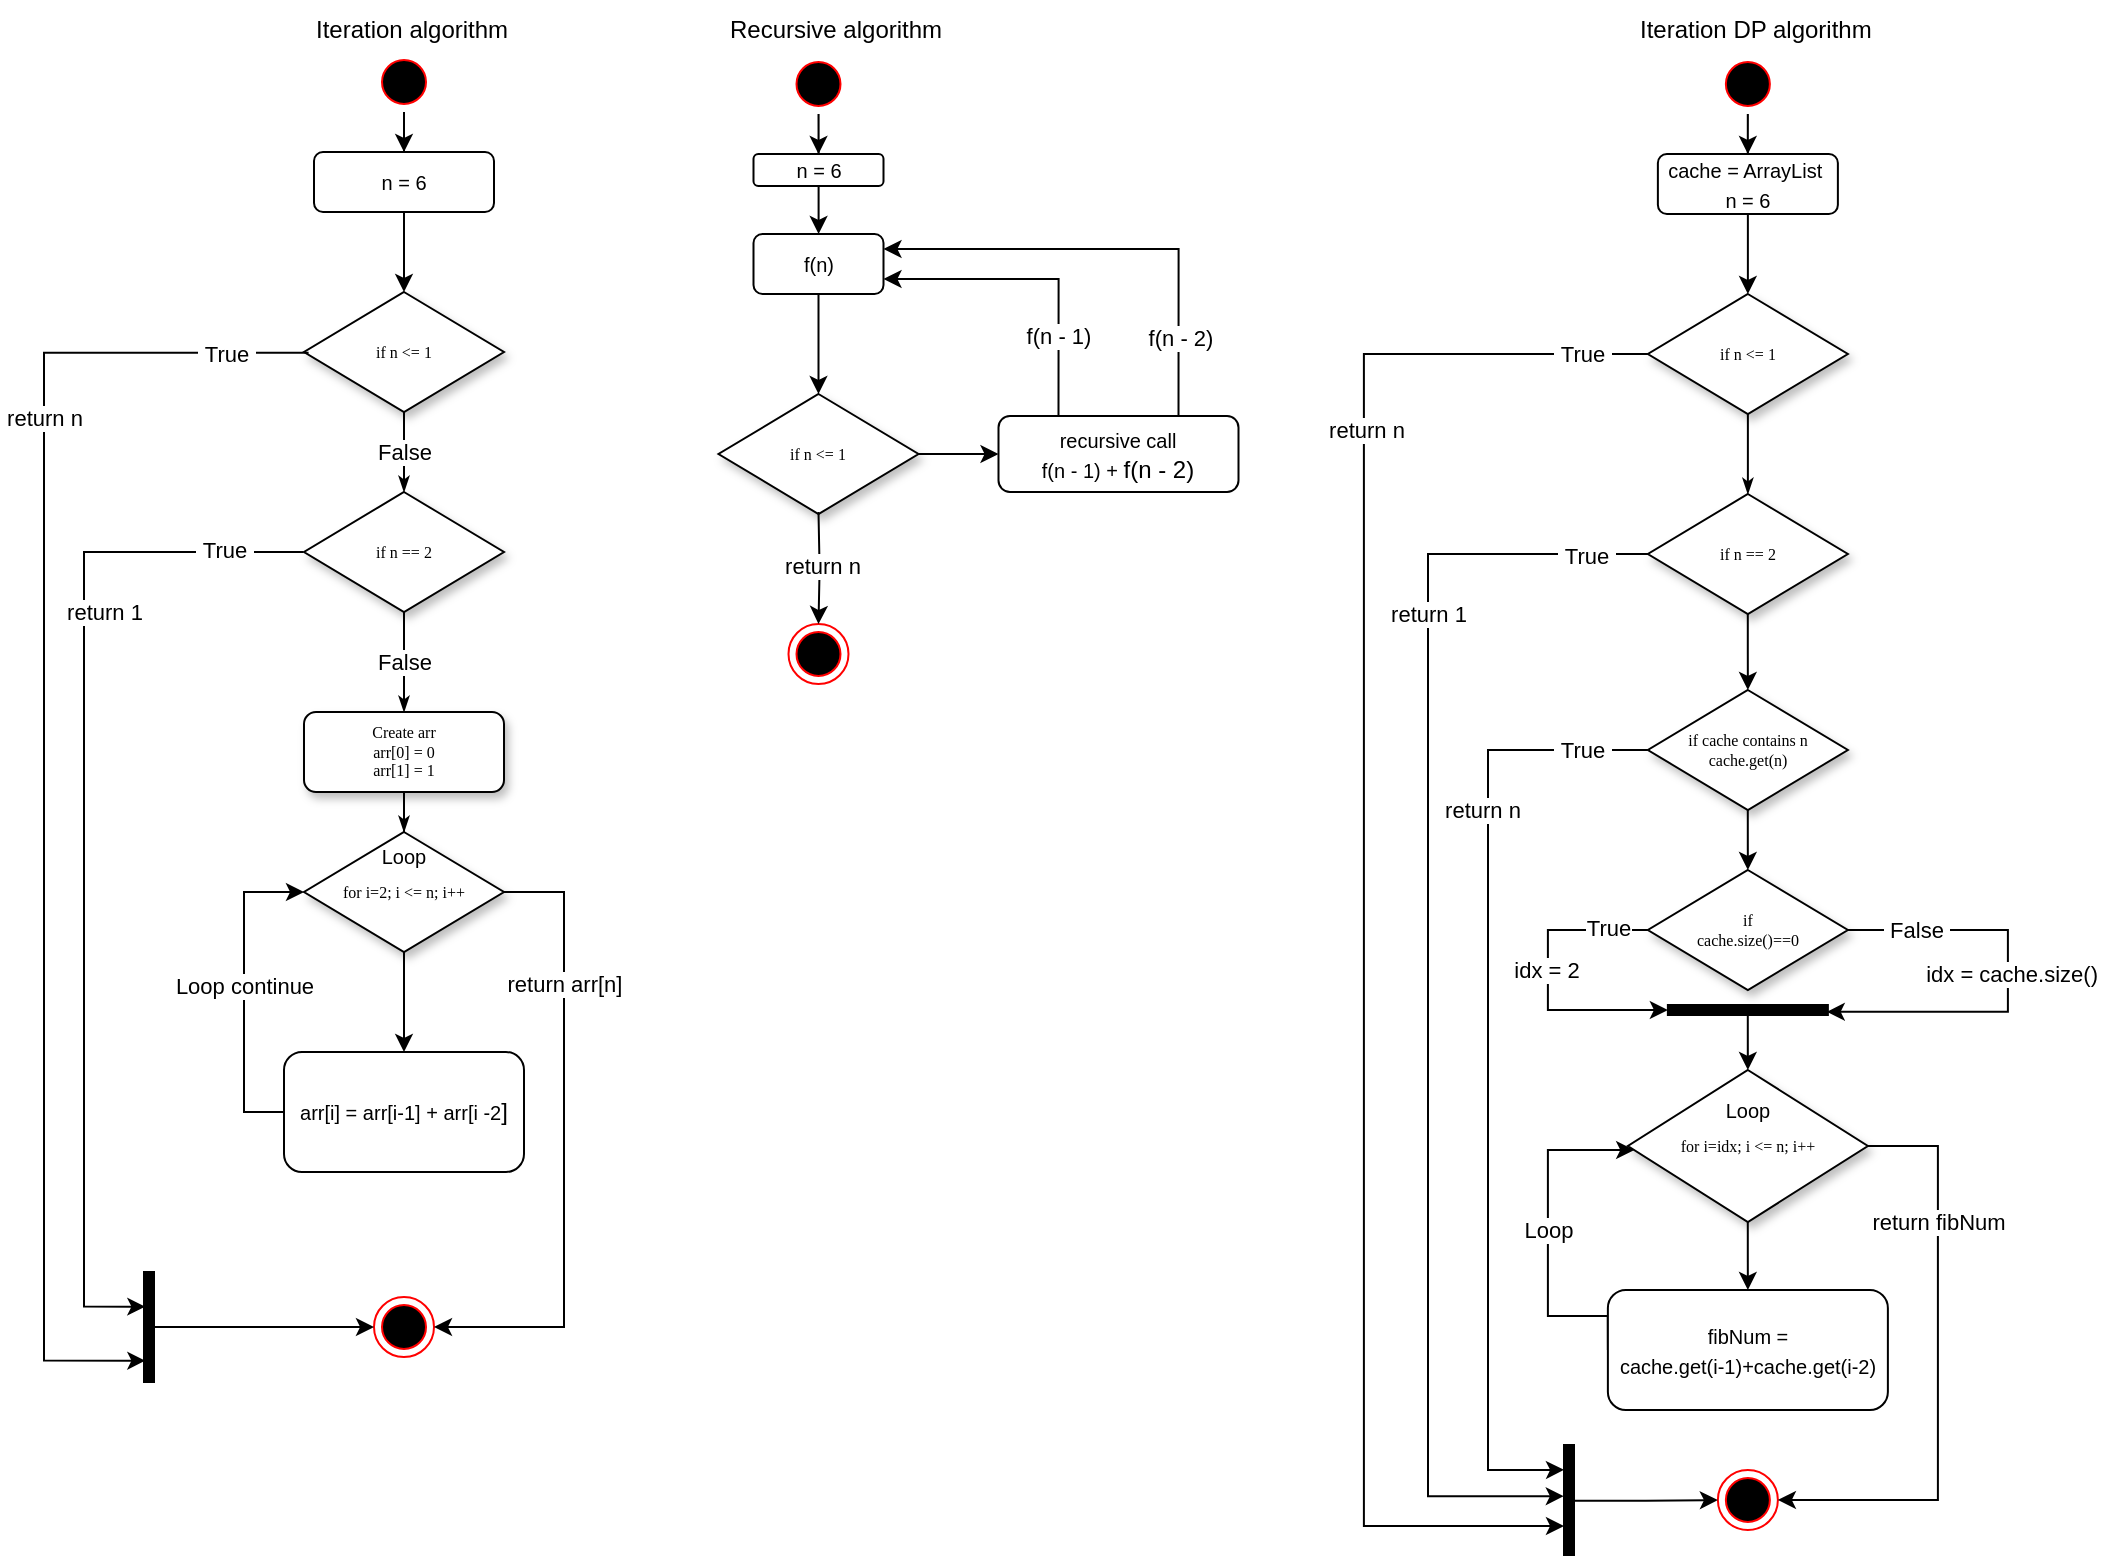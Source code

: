 <mxfile version="23.0.2" type="device">
  <diagram name="Page-1" id="edf60f1a-56cd-e834-aa8a-f176f3a09ee4">
    <mxGraphModel dx="1638" dy="878" grid="1" gridSize="10" guides="1" tooltips="1" connect="1" arrows="1" fold="1" page="1" pageScale="1" pageWidth="1100" pageHeight="850" background="none" math="0" shadow="0">
      <root>
        <mxCell id="0" />
        <mxCell id="1" parent="0" />
        <mxCell id="kHhAgr1HZG3S3bv46wJ8-169" value="" style="group" vertex="1" connectable="0" parent="1">
          <mxGeometry x="60" y="10" width="260" height="691" as="geometry" />
        </mxCell>
        <mxCell id="kHhAgr1HZG3S3bv46wJ8-13" value="Iteration algorithm" style="text;strokeColor=none;fillColor=none;align=left;verticalAlign=middle;spacingLeft=4;spacingRight=4;overflow=hidden;points=[[0,0.5],[1,0.5]];portConstraint=eastwest;rotatable=1;whiteSpace=wrap;html=1;movable=1;resizable=1;deletable=1;editable=1;locked=0;connectable=1;" vertex="1" parent="kHhAgr1HZG3S3bv46wJ8-169">
          <mxGeometry x="130" width="110" height="30" as="geometry" />
        </mxCell>
        <mxCell id="60e70716793133e9-5" value="if n &amp;lt;= 1" style="rhombus;whiteSpace=wrap;html=1;rounded=0;shadow=1;labelBackgroundColor=none;strokeWidth=1;fontFamily=Verdana;fontSize=8;align=center;movable=1;resizable=1;rotatable=1;deletable=1;editable=1;locked=0;connectable=1;" parent="kHhAgr1HZG3S3bv46wJ8-169" vertex="1">
          <mxGeometry x="130" y="146" width="100" height="60" as="geometry" />
        </mxCell>
        <mxCell id="60e70716793133e9-7" value="for i=2; i &amp;lt;= n; i++" style="rhombus;whiteSpace=wrap;html=1;rounded=0;shadow=1;labelBackgroundColor=none;strokeWidth=1;fontFamily=Verdana;fontSize=8;align=center;movable=1;resizable=1;rotatable=1;deletable=1;editable=1;locked=0;connectable=1;" parent="kHhAgr1HZG3S3bv46wJ8-169" vertex="1">
          <mxGeometry x="130" y="416" width="100" height="60" as="geometry" />
        </mxCell>
        <mxCell id="kHhAgr1HZG3S3bv46wJ8-6" value="" style="ellipse;html=1;shape=startState;fillColor=#000000;strokeColor=#ff0000;movable=1;resizable=1;rotatable=1;deletable=1;editable=1;locked=0;connectable=1;" vertex="1" parent="kHhAgr1HZG3S3bv46wJ8-169">
          <mxGeometry x="165" y="26" width="30" height="30" as="geometry" />
        </mxCell>
        <mxCell id="kHhAgr1HZG3S3bv46wJ8-9" value="" style="ellipse;html=1;shape=endState;fillColor=#000000;strokeColor=#ff0000;movable=1;resizable=1;rotatable=1;deletable=1;editable=1;locked=0;connectable=1;" vertex="1" parent="kHhAgr1HZG3S3bv46wJ8-169">
          <mxGeometry x="165" y="648.5" width="30" height="30" as="geometry" />
        </mxCell>
        <mxCell id="kHhAgr1HZG3S3bv46wJ8-51" style="edgeStyle=orthogonalEdgeStyle;rounded=0;orthogonalLoop=1;jettySize=auto;html=1;entryX=1;entryY=0.5;entryDx=0;entryDy=0;movable=1;resizable=1;rotatable=1;deletable=1;editable=1;locked=0;connectable=1;" edge="1" parent="kHhAgr1HZG3S3bv46wJ8-169" source="60e70716793133e9-7" target="kHhAgr1HZG3S3bv46wJ8-9">
          <mxGeometry relative="1" as="geometry">
            <Array as="points">
              <mxPoint x="260" y="446" />
              <mxPoint x="260" y="664" />
            </Array>
          </mxGeometry>
        </mxCell>
        <mxCell id="kHhAgr1HZG3S3bv46wJ8-52" value="return arr[n]" style="edgeLabel;html=1;align=center;verticalAlign=middle;resizable=1;points=[];movable=1;rotatable=1;deletable=1;editable=1;locked=0;connectable=1;" vertex="1" connectable="0" parent="kHhAgr1HZG3S3bv46wJ8-51">
          <mxGeometry x="-0.513" relative="1" as="geometry">
            <mxPoint as="offset" />
          </mxGeometry>
        </mxCell>
        <mxCell id="kHhAgr1HZG3S3bv46wJ8-15" style="edgeStyle=orthogonalEdgeStyle;rounded=0;orthogonalLoop=1;jettySize=auto;html=1;entryX=0.5;entryY=0;entryDx=0;entryDy=0;movable=1;resizable=1;rotatable=1;deletable=1;editable=1;locked=0;connectable=1;" edge="1" parent="kHhAgr1HZG3S3bv46wJ8-169" source="kHhAgr1HZG3S3bv46wJ8-14" target="60e70716793133e9-5">
          <mxGeometry relative="1" as="geometry" />
        </mxCell>
        <mxCell id="kHhAgr1HZG3S3bv46wJ8-14" value="&lt;font style=&quot;font-size: 10px;&quot;&gt;n = 6&lt;/font&gt;" style="rounded=1;whiteSpace=wrap;html=1;movable=1;resizable=1;rotatable=1;deletable=1;editable=1;locked=0;connectable=1;" vertex="1" parent="kHhAgr1HZG3S3bv46wJ8-169">
          <mxGeometry x="135" y="76" width="90" height="30" as="geometry" />
        </mxCell>
        <mxCell id="kHhAgr1HZG3S3bv46wJ8-8" style="edgeStyle=orthogonalEdgeStyle;rounded=0;orthogonalLoop=1;jettySize=auto;html=1;entryX=0.5;entryY=0;entryDx=0;entryDy=0;movable=1;resizable=1;rotatable=1;deletable=1;editable=1;locked=0;connectable=1;" edge="1" parent="kHhAgr1HZG3S3bv46wJ8-169" source="kHhAgr1HZG3S3bv46wJ8-6" target="kHhAgr1HZG3S3bv46wJ8-14">
          <mxGeometry relative="1" as="geometry">
            <mxPoint x="240" y="56" as="targetPoint" />
          </mxGeometry>
        </mxCell>
        <mxCell id="kHhAgr1HZG3S3bv46wJ8-20" value="" style="edgeStyle=orthogonalEdgeStyle;rounded=0;html=1;labelBackgroundColor=none;startSize=5;endArrow=classicThin;endFill=1;endSize=5;jettySize=auto;orthogonalLoop=1;strokeWidth=1;fontFamily=Verdana;fontSize=8;movable=1;resizable=1;rotatable=1;deletable=1;editable=1;locked=0;connectable=1;" edge="1" parent="kHhAgr1HZG3S3bv46wJ8-169" source="60e70716793133e9-5" target="kHhAgr1HZG3S3bv46wJ8-19">
          <mxGeometry x="-0.778" y="10" relative="1" as="geometry">
            <mxPoint as="offset" />
            <mxPoint x="180" y="206" as="sourcePoint" />
            <mxPoint x="180" y="341" as="targetPoint" />
          </mxGeometry>
        </mxCell>
        <mxCell id="kHhAgr1HZG3S3bv46wJ8-31" value="False" style="edgeLabel;html=1;align=center;verticalAlign=middle;resizable=1;points=[];movable=1;rotatable=1;deletable=1;editable=1;locked=0;connectable=1;" vertex="1" connectable="0" parent="kHhAgr1HZG3S3bv46wJ8-20">
          <mxGeometry x="0.279" relative="1" as="geometry">
            <mxPoint y="-6" as="offset" />
          </mxGeometry>
        </mxCell>
        <mxCell id="kHhAgr1HZG3S3bv46wJ8-19" value="if n == 2" style="rhombus;whiteSpace=wrap;html=1;rounded=0;shadow=1;labelBackgroundColor=none;strokeWidth=1;fontFamily=Verdana;fontSize=8;align=center;movable=1;resizable=1;rotatable=1;deletable=1;editable=1;locked=0;connectable=1;" vertex="1" parent="kHhAgr1HZG3S3bv46wJ8-169">
          <mxGeometry x="130" y="246" width="100" height="60" as="geometry" />
        </mxCell>
        <mxCell id="kHhAgr1HZG3S3bv46wJ8-22" value="" style="html=1;points=[];perimeter=orthogonalPerimeter;fillColor=strokeColor;movable=1;resizable=1;rotatable=1;deletable=1;editable=1;locked=0;connectable=1;" vertex="1" parent="kHhAgr1HZG3S3bv46wJ8-169">
          <mxGeometry x="50" y="636" width="5" height="55" as="geometry" />
        </mxCell>
        <mxCell id="kHhAgr1HZG3S3bv46wJ8-17" style="edgeStyle=orthogonalEdgeStyle;rounded=0;orthogonalLoop=1;jettySize=auto;html=1;entryX=0.133;entryY=0.806;entryDx=0;entryDy=0;entryPerimeter=0;exitX=0.023;exitY=0.506;exitDx=0;exitDy=0;exitPerimeter=0;movable=1;resizable=1;rotatable=1;deletable=1;editable=1;locked=0;connectable=1;" edge="1" parent="kHhAgr1HZG3S3bv46wJ8-169" source="60e70716793133e9-5" target="kHhAgr1HZG3S3bv46wJ8-22">
          <mxGeometry relative="1" as="geometry">
            <mxPoint x="106.97" y="449.98" as="targetPoint" />
            <mxPoint x="98.97" y="176" as="sourcePoint" />
            <Array as="points">
              <mxPoint y="176" />
              <mxPoint y="680" />
            </Array>
          </mxGeometry>
        </mxCell>
        <mxCell id="kHhAgr1HZG3S3bv46wJ8-23" value="&lt;br&gt;" style="edgeLabel;html=1;align=center;verticalAlign=middle;resizable=1;points=[];movable=1;rotatable=1;deletable=1;editable=1;locked=0;connectable=1;" vertex="1" connectable="0" parent="kHhAgr1HZG3S3bv46wJ8-17">
          <mxGeometry x="1" y="4" relative="1" as="geometry">
            <mxPoint x="2" y="-3" as="offset" />
          </mxGeometry>
        </mxCell>
        <mxCell id="kHhAgr1HZG3S3bv46wJ8-28" value="&amp;nbsp;return n&amp;nbsp;" style="edgeLabel;html=1;align=center;verticalAlign=middle;resizable=1;points=[];movable=1;rotatable=1;deletable=1;editable=1;locked=0;connectable=1;" vertex="1" connectable="0" parent="kHhAgr1HZG3S3bv46wJ8-17">
          <mxGeometry x="-0.897" y="1" relative="1" as="geometry">
            <mxPoint x="-97" y="31" as="offset" />
          </mxGeometry>
        </mxCell>
        <mxCell id="kHhAgr1HZG3S3bv46wJ8-167" value="&amp;nbsp;True&amp;nbsp;" style="edgeLabel;html=1;align=center;verticalAlign=middle;resizable=0;points=[];" vertex="1" connectable="0" parent="kHhAgr1HZG3S3bv46wJ8-17">
          <mxGeometry x="-0.762" relative="1" as="geometry">
            <mxPoint x="40" as="offset" />
          </mxGeometry>
        </mxCell>
        <mxCell id="kHhAgr1HZG3S3bv46wJ8-27" style="edgeStyle=orthogonalEdgeStyle;rounded=0;orthogonalLoop=1;jettySize=auto;html=1;entryX=0;entryY=0.5;entryDx=0;entryDy=0;movable=1;resizable=1;rotatable=1;deletable=1;editable=1;locked=0;connectable=1;" edge="1" parent="kHhAgr1HZG3S3bv46wJ8-169" source="kHhAgr1HZG3S3bv46wJ8-22" target="kHhAgr1HZG3S3bv46wJ8-9">
          <mxGeometry relative="1" as="geometry" />
        </mxCell>
        <mxCell id="kHhAgr1HZG3S3bv46wJ8-32" style="edgeStyle=orthogonalEdgeStyle;rounded=0;orthogonalLoop=1;jettySize=auto;html=1;exitX=-0.003;exitY=0.5;exitDx=0;exitDy=0;exitPerimeter=0;entryX=0.133;entryY=0.315;entryDx=0;entryDy=0;entryPerimeter=0;movable=1;resizable=1;rotatable=1;deletable=1;editable=1;locked=0;connectable=1;" edge="1" parent="kHhAgr1HZG3S3bv46wJ8-169" target="kHhAgr1HZG3S3bv46wJ8-22">
          <mxGeometry relative="1" as="geometry">
            <mxPoint x="129.7" y="276" as="sourcePoint" />
            <mxPoint x="123.665" y="465.025" as="targetPoint" />
            <Array as="points">
              <mxPoint x="20" y="276" />
              <mxPoint x="20" y="653" />
            </Array>
          </mxGeometry>
        </mxCell>
        <mxCell id="kHhAgr1HZG3S3bv46wJ8-33" value="&amp;nbsp;return 1&amp;nbsp;" style="edgeLabel;html=1;align=center;verticalAlign=middle;resizable=1;points=[];movable=1;rotatable=1;deletable=1;editable=1;locked=0;connectable=1;" vertex="1" connectable="0" parent="kHhAgr1HZG3S3bv46wJ8-32">
          <mxGeometry x="-0.835" y="-1" relative="1" as="geometry">
            <mxPoint x="-57" y="31" as="offset" />
          </mxGeometry>
        </mxCell>
        <mxCell id="kHhAgr1HZG3S3bv46wJ8-168" value="&amp;nbsp;True&amp;nbsp;" style="edgeLabel;html=1;align=center;verticalAlign=middle;resizable=0;points=[];" vertex="1" connectable="0" parent="kHhAgr1HZG3S3bv46wJ8-32">
          <mxGeometry x="-0.81" y="-1" relative="1" as="geometry">
            <mxPoint x="9" as="offset" />
          </mxGeometry>
        </mxCell>
        <mxCell id="kHhAgr1HZG3S3bv46wJ8-48" style="edgeStyle=orthogonalEdgeStyle;rounded=0;orthogonalLoop=1;jettySize=auto;html=1;entryX=0;entryY=0.5;entryDx=0;entryDy=0;exitX=0;exitY=0.5;exitDx=0;exitDy=0;movable=1;resizable=1;rotatable=1;deletable=1;editable=1;locked=0;connectable=1;" edge="1" parent="kHhAgr1HZG3S3bv46wJ8-169" source="kHhAgr1HZG3S3bv46wJ8-38" target="60e70716793133e9-7">
          <mxGeometry relative="1" as="geometry" />
        </mxCell>
        <mxCell id="kHhAgr1HZG3S3bv46wJ8-49" value="Loop continue" style="edgeLabel;html=1;align=center;verticalAlign=middle;resizable=1;points=[];movable=1;rotatable=1;deletable=1;editable=1;locked=0;connectable=1;" vertex="1" connectable="0" parent="kHhAgr1HZG3S3bv46wJ8-48">
          <mxGeometry x="0.046" relative="1" as="geometry">
            <mxPoint as="offset" />
          </mxGeometry>
        </mxCell>
        <mxCell id="kHhAgr1HZG3S3bv46wJ8-38" value="&lt;font style=&quot;font-size: 10px;&quot;&gt;arr[i] = arr[i-1] + arr[i -2&lt;/font&gt;]" style="rounded=1;whiteSpace=wrap;html=1;movable=1;resizable=1;rotatable=1;deletable=1;editable=1;locked=0;connectable=1;" vertex="1" parent="kHhAgr1HZG3S3bv46wJ8-169">
          <mxGeometry x="120" y="526" width="120" height="60" as="geometry" />
        </mxCell>
        <mxCell id="kHhAgr1HZG3S3bv46wJ8-40" style="edgeStyle=orthogonalEdgeStyle;rounded=0;orthogonalLoop=1;jettySize=auto;html=1;entryX=0.5;entryY=0;entryDx=0;entryDy=0;movable=1;resizable=1;rotatable=1;deletable=1;editable=1;locked=0;connectable=1;" edge="1" parent="kHhAgr1HZG3S3bv46wJ8-169" source="60e70716793133e9-7" target="kHhAgr1HZG3S3bv46wJ8-38">
          <mxGeometry relative="1" as="geometry" />
        </mxCell>
        <mxCell id="kHhAgr1HZG3S3bv46wJ8-39" value="" style="edgeStyle=orthogonalEdgeStyle;rounded=0;html=1;labelBackgroundColor=none;startSize=5;endArrow=classicThin;endFill=1;endSize=5;jettySize=auto;orthogonalLoop=1;strokeWidth=1;fontFamily=Verdana;fontSize=8;movable=1;resizable=1;rotatable=1;deletable=1;editable=1;locked=0;connectable=1;" edge="1" parent="kHhAgr1HZG3S3bv46wJ8-169" source="kHhAgr1HZG3S3bv46wJ8-19" target="60e70716793133e9-8">
          <mxGeometry x="-0.556" y="20" relative="1" as="geometry">
            <mxPoint as="offset" />
            <mxPoint x="180" y="306" as="sourcePoint" />
            <mxPoint x="180" y="406" as="targetPoint" />
          </mxGeometry>
        </mxCell>
        <mxCell id="kHhAgr1HZG3S3bv46wJ8-55" value="False" style="edgeLabel;html=1;align=center;verticalAlign=middle;resizable=1;points=[];movable=1;rotatable=1;deletable=1;editable=1;locked=0;connectable=1;" vertex="1" connectable="0" parent="kHhAgr1HZG3S3bv46wJ8-39">
          <mxGeometry x="-0.016" relative="1" as="geometry">
            <mxPoint as="offset" />
          </mxGeometry>
        </mxCell>
        <mxCell id="60e70716793133e9-8" value="Create arr&lt;br&gt;arr[0] = 0&lt;br&gt;arr[1] = 1" style="rounded=1;whiteSpace=wrap;html=1;shadow=1;labelBackgroundColor=none;strokeWidth=1;fontFamily=Verdana;fontSize=8;align=center;movable=1;resizable=1;rotatable=1;deletable=1;editable=1;locked=0;connectable=1;" parent="kHhAgr1HZG3S3bv46wJ8-169" vertex="1">
          <mxGeometry x="130" y="356" width="100" height="40" as="geometry" />
        </mxCell>
        <mxCell id="kHhAgr1HZG3S3bv46wJ8-50" value="&lt;font style=&quot;font-size: 10px;&quot;&gt;Loop&lt;/font&gt;" style="text;html=1;strokeColor=none;fillColor=none;align=center;verticalAlign=middle;whiteSpace=wrap;rounded=0;movable=1;resizable=1;rotatable=1;deletable=1;editable=1;locked=0;connectable=1;" vertex="1" parent="kHhAgr1HZG3S3bv46wJ8-169">
          <mxGeometry x="160" y="418" width="40" height="20" as="geometry" />
        </mxCell>
        <mxCell id="60e70716793133e9-33" value="" style="edgeStyle=orthogonalEdgeStyle;rounded=0;html=1;labelBackgroundColor=none;startSize=5;endArrow=classicThin;endFill=1;endSize=5;jettySize=auto;orthogonalLoop=1;strokeWidth=1;fontFamily=Verdana;fontSize=8;movable=1;resizable=1;rotatable=1;deletable=1;editable=1;locked=0;connectable=1;" parent="kHhAgr1HZG3S3bv46wJ8-169" source="60e70716793133e9-8" target="60e70716793133e9-7" edge="1">
          <mxGeometry x="-0.556" y="20" relative="1" as="geometry">
            <mxPoint as="offset" />
          </mxGeometry>
        </mxCell>
        <mxCell id="kHhAgr1HZG3S3bv46wJ8-170" value="" style="group" vertex="1" connectable="0" parent="1">
          <mxGeometry x="397.25" y="10" width="260" height="342" as="geometry" />
        </mxCell>
        <mxCell id="kHhAgr1HZG3S3bv46wJ8-68" value="Recursive algorithm" style="text;strokeColor=none;fillColor=none;align=left;verticalAlign=middle;spacingLeft=4;spacingRight=4;overflow=hidden;points=[[0,0.5],[1,0.5]];portConstraint=eastwest;rotatable=0;whiteSpace=wrap;html=1;" vertex="1" parent="kHhAgr1HZG3S3bv46wJ8-170">
          <mxGeometry width="122.5" height="30" as="geometry" />
        </mxCell>
        <mxCell id="kHhAgr1HZG3S3bv46wJ8-60" value="if n &amp;lt;= 1" style="rhombus;whiteSpace=wrap;html=1;rounded=0;shadow=1;labelBackgroundColor=none;strokeWidth=1;fontFamily=Verdana;fontSize=8;align=center;" vertex="1" parent="kHhAgr1HZG3S3bv46wJ8-170">
          <mxGeometry y="197" width="100" height="60" as="geometry" />
        </mxCell>
        <mxCell id="kHhAgr1HZG3S3bv46wJ8-66" value="" style="ellipse;html=1;shape=startState;fillColor=#000000;strokeColor=#ff0000;" vertex="1" parent="kHhAgr1HZG3S3bv46wJ8-170">
          <mxGeometry x="35" y="27" width="30" height="30" as="geometry" />
        </mxCell>
        <mxCell id="kHhAgr1HZG3S3bv46wJ8-67" value="" style="ellipse;html=1;shape=endState;fillColor=#000000;strokeColor=#ff0000;" vertex="1" parent="kHhAgr1HZG3S3bv46wJ8-170">
          <mxGeometry x="35" y="312" width="30" height="30" as="geometry" />
        </mxCell>
        <mxCell id="kHhAgr1HZG3S3bv46wJ8-69" style="edgeStyle=orthogonalEdgeStyle;rounded=0;orthogonalLoop=1;jettySize=auto;html=1;entryX=0.5;entryY=0;entryDx=0;entryDy=0;exitX=0.5;exitY=1;exitDx=0;exitDy=0;" edge="1" source="kHhAgr1HZG3S3bv46wJ8-93" target="kHhAgr1HZG3S3bv46wJ8-60" parent="kHhAgr1HZG3S3bv46wJ8-170">
          <mxGeometry relative="1" as="geometry">
            <mxPoint x="50.024" y="117" as="sourcePoint" />
          </mxGeometry>
        </mxCell>
        <mxCell id="kHhAgr1HZG3S3bv46wJ8-75" style="edgeStyle=orthogonalEdgeStyle;rounded=0;orthogonalLoop=1;jettySize=auto;html=1;entryX=0.5;entryY=0;entryDx=0;entryDy=0;" edge="1" target="kHhAgr1HZG3S3bv46wJ8-67" parent="kHhAgr1HZG3S3bv46wJ8-170">
          <mxGeometry relative="1" as="geometry">
            <mxPoint x="50" y="256" as="sourcePoint" />
          </mxGeometry>
        </mxCell>
        <mxCell id="kHhAgr1HZG3S3bv46wJ8-76" value="&amp;nbsp;return n&amp;nbsp;" style="edgeLabel;html=1;align=center;verticalAlign=middle;resizable=0;points=[];" vertex="1" connectable="0" parent="kHhAgr1HZG3S3bv46wJ8-75">
          <mxGeometry x="-0.051" y="1" relative="1" as="geometry">
            <mxPoint as="offset" />
          </mxGeometry>
        </mxCell>
        <mxCell id="kHhAgr1HZG3S3bv46wJ8-89" value="&lt;font style=&quot;font-size: 10px;&quot;&gt;recursive call&lt;br&gt;f(n - 1) +&amp;nbsp;&lt;/font&gt;f(n - 2)" style="rounded=1;whiteSpace=wrap;html=1;" vertex="1" parent="kHhAgr1HZG3S3bv46wJ8-170">
          <mxGeometry x="140" y="208" width="120" height="38" as="geometry" />
        </mxCell>
        <mxCell id="kHhAgr1HZG3S3bv46wJ8-99" style="edgeStyle=orthogonalEdgeStyle;rounded=0;orthogonalLoop=1;jettySize=auto;html=1;entryX=0;entryY=0.5;entryDx=0;entryDy=0;exitX=1;exitY=0.5;exitDx=0;exitDy=0;" edge="1" parent="kHhAgr1HZG3S3bv46wJ8-170" source="kHhAgr1HZG3S3bv46wJ8-60" target="kHhAgr1HZG3S3bv46wJ8-89">
          <mxGeometry relative="1" as="geometry">
            <mxPoint x="100" y="226" as="sourcePoint" />
          </mxGeometry>
        </mxCell>
        <mxCell id="kHhAgr1HZG3S3bv46wJ8-93" value="&lt;font style=&quot;font-size: 10px;&quot;&gt;f(n)&lt;/font&gt;" style="rounded=1;whiteSpace=wrap;html=1;" vertex="1" parent="kHhAgr1HZG3S3bv46wJ8-170">
          <mxGeometry x="17.5" y="117" width="65" height="30" as="geometry" />
        </mxCell>
        <mxCell id="kHhAgr1HZG3S3bv46wJ8-100" style="edgeStyle=orthogonalEdgeStyle;rounded=0;orthogonalLoop=1;jettySize=auto;html=1;entryX=1;entryY=0.75;entryDx=0;entryDy=0;exitX=0.25;exitY=0;exitDx=0;exitDy=0;" edge="1" parent="kHhAgr1HZG3S3bv46wJ8-170" source="kHhAgr1HZG3S3bv46wJ8-89" target="kHhAgr1HZG3S3bv46wJ8-93">
          <mxGeometry relative="1" as="geometry" />
        </mxCell>
        <mxCell id="kHhAgr1HZG3S3bv46wJ8-102" value="f(n - 1)" style="edgeLabel;html=1;align=center;verticalAlign=middle;resizable=0;points=[];" vertex="1" connectable="0" parent="kHhAgr1HZG3S3bv46wJ8-100">
          <mxGeometry x="-0.484" y="1" relative="1" as="geometry">
            <mxPoint as="offset" />
          </mxGeometry>
        </mxCell>
        <mxCell id="kHhAgr1HZG3S3bv46wJ8-101" style="edgeStyle=orthogonalEdgeStyle;rounded=0;orthogonalLoop=1;jettySize=auto;html=1;exitX=0.75;exitY=0;exitDx=0;exitDy=0;entryX=1;entryY=0.25;entryDx=0;entryDy=0;" edge="1" parent="kHhAgr1HZG3S3bv46wJ8-170" source="kHhAgr1HZG3S3bv46wJ8-89" target="kHhAgr1HZG3S3bv46wJ8-93">
          <mxGeometry relative="1" as="geometry">
            <mxPoint x="250" y="87" as="targetPoint" />
          </mxGeometry>
        </mxCell>
        <mxCell id="kHhAgr1HZG3S3bv46wJ8-103" value="f(n - 2)" style="edgeLabel;html=1;align=center;verticalAlign=middle;resizable=0;points=[];" vertex="1" connectable="0" parent="kHhAgr1HZG3S3bv46wJ8-101">
          <mxGeometry x="-0.656" relative="1" as="geometry">
            <mxPoint as="offset" />
          </mxGeometry>
        </mxCell>
        <mxCell id="kHhAgr1HZG3S3bv46wJ8-95" style="edgeStyle=orthogonalEdgeStyle;rounded=0;orthogonalLoop=1;jettySize=auto;html=1;" edge="1" parent="kHhAgr1HZG3S3bv46wJ8-170" source="kHhAgr1HZG3S3bv46wJ8-94" target="kHhAgr1HZG3S3bv46wJ8-93">
          <mxGeometry relative="1" as="geometry" />
        </mxCell>
        <mxCell id="kHhAgr1HZG3S3bv46wJ8-94" value="&lt;font style=&quot;font-size: 10px;&quot;&gt;n = 6&lt;/font&gt;" style="rounded=1;whiteSpace=wrap;html=1;" vertex="1" parent="kHhAgr1HZG3S3bv46wJ8-170">
          <mxGeometry x="17.5" y="77" width="65" height="16" as="geometry" />
        </mxCell>
        <mxCell id="kHhAgr1HZG3S3bv46wJ8-98" style="edgeStyle=orthogonalEdgeStyle;rounded=0;orthogonalLoop=1;jettySize=auto;html=1;entryX=0.5;entryY=0;entryDx=0;entryDy=0;" edge="1" parent="kHhAgr1HZG3S3bv46wJ8-170" source="kHhAgr1HZG3S3bv46wJ8-66" target="kHhAgr1HZG3S3bv46wJ8-94">
          <mxGeometry relative="1" as="geometry" />
        </mxCell>
        <mxCell id="kHhAgr1HZG3S3bv46wJ8-171" value="" style="group" vertex="1" connectable="0" parent="1">
          <mxGeometry x="719.94" y="10" width="322" height="777.5" as="geometry" />
        </mxCell>
        <mxCell id="kHhAgr1HZG3S3bv46wJ8-114" value="Iteration DP algorithm" style="text;strokeColor=none;fillColor=none;align=left;verticalAlign=middle;spacingLeft=4;spacingRight=4;overflow=hidden;points=[[0,0.5],[1,0.5]];portConstraint=eastwest;rotatable=1;whiteSpace=wrap;html=1;movable=1;resizable=1;deletable=1;editable=1;locked=0;connectable=1;container=0;" vertex="1" parent="kHhAgr1HZG3S3bv46wJ8-171">
          <mxGeometry x="132" width="130" height="30" as="geometry" />
        </mxCell>
        <mxCell id="kHhAgr1HZG3S3bv46wJ8-108" value="if n &amp;lt;= 1" style="rhombus;whiteSpace=wrap;html=1;rounded=0;shadow=1;labelBackgroundColor=none;strokeWidth=1;fontFamily=Verdana;fontSize=8;align=center;movable=1;resizable=1;rotatable=1;deletable=1;editable=1;locked=0;connectable=1;container=0;" vertex="1" parent="kHhAgr1HZG3S3bv46wJ8-171">
          <mxGeometry x="142" y="147" width="100" height="60" as="geometry" />
        </mxCell>
        <mxCell id="kHhAgr1HZG3S3bv46wJ8-109" value="for i=idx; i &amp;lt;= n; i++" style="rhombus;whiteSpace=wrap;html=1;rounded=0;shadow=1;labelBackgroundColor=none;strokeWidth=1;fontFamily=Verdana;fontSize=8;align=center;movable=1;resizable=1;rotatable=1;deletable=1;editable=1;locked=0;connectable=1;container=0;" vertex="1" parent="kHhAgr1HZG3S3bv46wJ8-171">
          <mxGeometry x="132" y="535" width="120" height="76" as="geometry" />
        </mxCell>
        <mxCell id="kHhAgr1HZG3S3bv46wJ8-110" value="" style="ellipse;html=1;shape=startState;fillColor=#000000;strokeColor=#ff0000;movable=1;resizable=1;rotatable=1;deletable=1;editable=1;locked=0;connectable=1;container=0;" vertex="1" parent="kHhAgr1HZG3S3bv46wJ8-171">
          <mxGeometry x="177" y="27" width="30" height="30" as="geometry" />
        </mxCell>
        <mxCell id="kHhAgr1HZG3S3bv46wJ8-111" value="" style="ellipse;html=1;shape=endState;fillColor=#000000;strokeColor=#ff0000;movable=1;resizable=1;rotatable=1;deletable=1;editable=1;locked=0;connectable=1;container=0;" vertex="1" parent="kHhAgr1HZG3S3bv46wJ8-171">
          <mxGeometry x="177" y="735" width="30" height="30" as="geometry" />
        </mxCell>
        <mxCell id="kHhAgr1HZG3S3bv46wJ8-112" style="edgeStyle=orthogonalEdgeStyle;rounded=0;orthogonalLoop=1;jettySize=auto;html=1;movable=1;resizable=1;rotatable=1;deletable=1;editable=1;locked=0;connectable=1;exitX=1;exitY=0.5;exitDx=0;exitDy=0;entryX=1;entryY=0.5;entryDx=0;entryDy=0;" edge="1" parent="kHhAgr1HZG3S3bv46wJ8-171" source="kHhAgr1HZG3S3bv46wJ8-109" target="kHhAgr1HZG3S3bv46wJ8-111">
          <mxGeometry relative="1" as="geometry">
            <mxPoint x="267" y="563" as="sourcePoint" />
            <mxPoint x="242" y="705" as="targetPoint" />
            <Array as="points">
              <mxPoint x="287" y="573" />
              <mxPoint x="287" y="750" />
            </Array>
          </mxGeometry>
        </mxCell>
        <mxCell id="kHhAgr1HZG3S3bv46wJ8-113" value="return&amp;nbsp;fibNum" style="edgeLabel;html=1;align=center;verticalAlign=middle;resizable=1;points=[];movable=1;rotatable=1;deletable=1;editable=1;locked=0;connectable=1;container=0;" vertex="1" connectable="0" parent="kHhAgr1HZG3S3bv46wJ8-112">
          <mxGeometry x="-0.513" relative="1" as="geometry">
            <mxPoint y="2" as="offset" />
          </mxGeometry>
        </mxCell>
        <mxCell id="kHhAgr1HZG3S3bv46wJ8-115" style="edgeStyle=orthogonalEdgeStyle;rounded=0;orthogonalLoop=1;jettySize=auto;html=1;entryX=0.5;entryY=0;entryDx=0;entryDy=0;movable=1;resizable=1;rotatable=1;deletable=1;editable=1;locked=0;connectable=1;" edge="1" parent="kHhAgr1HZG3S3bv46wJ8-171" source="kHhAgr1HZG3S3bv46wJ8-116" target="kHhAgr1HZG3S3bv46wJ8-108">
          <mxGeometry relative="1" as="geometry" />
        </mxCell>
        <mxCell id="kHhAgr1HZG3S3bv46wJ8-116" value="&lt;font style=&quot;font-size: 10px;&quot;&gt;cache = ArrayList&amp;nbsp;&lt;br&gt;n = 6&lt;/font&gt;" style="rounded=1;whiteSpace=wrap;html=1;movable=1;resizable=1;rotatable=1;deletable=1;editable=1;locked=0;connectable=1;container=0;" vertex="1" parent="kHhAgr1HZG3S3bv46wJ8-171">
          <mxGeometry x="147" y="77" width="90" height="30" as="geometry" />
        </mxCell>
        <mxCell id="kHhAgr1HZG3S3bv46wJ8-117" style="edgeStyle=orthogonalEdgeStyle;rounded=0;orthogonalLoop=1;jettySize=auto;html=1;entryX=0.5;entryY=0;entryDx=0;entryDy=0;movable=1;resizable=1;rotatable=1;deletable=1;editable=1;locked=0;connectable=1;" edge="1" parent="kHhAgr1HZG3S3bv46wJ8-171" source="kHhAgr1HZG3S3bv46wJ8-110" target="kHhAgr1HZG3S3bv46wJ8-116">
          <mxGeometry relative="1" as="geometry">
            <mxPoint x="252" y="57" as="targetPoint" />
          </mxGeometry>
        </mxCell>
        <mxCell id="kHhAgr1HZG3S3bv46wJ8-118" value="" style="edgeStyle=orthogonalEdgeStyle;rounded=0;html=1;labelBackgroundColor=none;startSize=5;endArrow=classicThin;endFill=1;endSize=5;jettySize=auto;orthogonalLoop=1;strokeWidth=1;fontFamily=Verdana;fontSize=8;movable=1;resizable=1;rotatable=1;deletable=1;editable=1;locked=0;connectable=1;" edge="1" parent="kHhAgr1HZG3S3bv46wJ8-171" source="kHhAgr1HZG3S3bv46wJ8-108" target="kHhAgr1HZG3S3bv46wJ8-120">
          <mxGeometry x="-0.778" y="10" relative="1" as="geometry">
            <mxPoint as="offset" />
            <mxPoint x="192" y="207" as="sourcePoint" />
            <mxPoint x="192" y="342" as="targetPoint" />
          </mxGeometry>
        </mxCell>
        <mxCell id="kHhAgr1HZG3S3bv46wJ8-120" value="if n == 2" style="rhombus;whiteSpace=wrap;html=1;rounded=0;shadow=1;labelBackgroundColor=none;strokeWidth=1;fontFamily=Verdana;fontSize=8;align=center;movable=1;resizable=1;rotatable=1;deletable=1;editable=1;locked=0;connectable=1;container=0;" vertex="1" parent="kHhAgr1HZG3S3bv46wJ8-171">
          <mxGeometry x="142" y="247" width="100" height="60" as="geometry" />
        </mxCell>
        <mxCell id="kHhAgr1HZG3S3bv46wJ8-121" value="" style="html=1;points=[];perimeter=orthogonalPerimeter;fillColor=strokeColor;movable=1;resizable=1;rotatable=1;deletable=1;editable=1;locked=0;connectable=1;container=0;" vertex="1" parent="kHhAgr1HZG3S3bv46wJ8-171">
          <mxGeometry x="100.06" y="722.5" width="5" height="55" as="geometry" />
        </mxCell>
        <mxCell id="kHhAgr1HZG3S3bv46wJ8-122" style="edgeStyle=orthogonalEdgeStyle;rounded=0;orthogonalLoop=1;jettySize=auto;html=1;exitX=0;exitY=0.5;exitDx=0;exitDy=0;movable=1;resizable=1;rotatable=1;deletable=1;editable=1;locked=0;connectable=1;" edge="1" parent="kHhAgr1HZG3S3bv46wJ8-171" source="kHhAgr1HZG3S3bv46wJ8-108">
          <mxGeometry relative="1" as="geometry">
            <mxPoint x="100.06" y="763" as="targetPoint" />
            <mxPoint x="132.0" y="175.53" as="sourcePoint" />
            <Array as="points">
              <mxPoint y="177" />
              <mxPoint y="763" />
            </Array>
          </mxGeometry>
        </mxCell>
        <mxCell id="kHhAgr1HZG3S3bv46wJ8-123" value="&lt;br&gt;" style="edgeLabel;html=1;align=center;verticalAlign=middle;resizable=1;points=[];movable=1;rotatable=1;deletable=1;editable=1;locked=0;connectable=1;container=0;" vertex="1" connectable="0" parent="kHhAgr1HZG3S3bv46wJ8-122">
          <mxGeometry x="1" y="4" relative="1" as="geometry">
            <mxPoint x="2" y="-3" as="offset" />
          </mxGeometry>
        </mxCell>
        <mxCell id="kHhAgr1HZG3S3bv46wJ8-124" value="&amp;nbsp;return n&amp;nbsp;" style="edgeLabel;html=1;align=center;verticalAlign=middle;resizable=1;points=[];movable=1;rotatable=1;deletable=1;editable=1;locked=0;connectable=1;container=0;" vertex="1" connectable="0" parent="kHhAgr1HZG3S3bv46wJ8-122">
          <mxGeometry x="-0.897" y="1" relative="1" as="geometry">
            <mxPoint x="-99" y="37" as="offset" />
          </mxGeometry>
        </mxCell>
        <mxCell id="kHhAgr1HZG3S3bv46wJ8-161" value="&amp;nbsp;True&amp;nbsp;" style="edgeLabel;html=1;align=center;verticalAlign=middle;resizable=0;points=[];container=0;" vertex="1" connectable="0" parent="kHhAgr1HZG3S3bv46wJ8-122">
          <mxGeometry x="-0.772" relative="1" as="geometry">
            <mxPoint x="61" as="offset" />
          </mxGeometry>
        </mxCell>
        <mxCell id="kHhAgr1HZG3S3bv46wJ8-125" style="edgeStyle=orthogonalEdgeStyle;rounded=0;orthogonalLoop=1;jettySize=auto;html=1;entryX=0;entryY=0.5;entryDx=0;entryDy=0;movable=1;resizable=1;rotatable=1;deletable=1;editable=1;locked=0;connectable=1;exitX=1.005;exitY=0.507;exitDx=0;exitDy=0;exitPerimeter=0;" edge="1" parent="kHhAgr1HZG3S3bv46wJ8-171" source="kHhAgr1HZG3S3bv46wJ8-121" target="kHhAgr1HZG3S3bv46wJ8-111">
          <mxGeometry relative="1" as="geometry">
            <mxPoint x="107" y="750" as="sourcePoint" />
          </mxGeometry>
        </mxCell>
        <mxCell id="kHhAgr1HZG3S3bv46wJ8-127" style="edgeStyle=orthogonalEdgeStyle;rounded=0;orthogonalLoop=1;jettySize=auto;html=1;movable=1;resizable=1;rotatable=1;deletable=1;editable=1;locked=0;connectable=1;entryX=-0.019;entryY=0.465;entryDx=0;entryDy=0;entryPerimeter=0;" edge="1" parent="kHhAgr1HZG3S3bv46wJ8-171" target="kHhAgr1HZG3S3bv46wJ8-121">
          <mxGeometry relative="1" as="geometry">
            <mxPoint x="140.06" y="277" as="sourcePoint" />
            <mxPoint x="102" y="748" as="targetPoint" />
            <Array as="points">
              <mxPoint x="142.06" y="277" />
              <mxPoint x="32.06" y="277" />
              <mxPoint x="32.06" y="748" />
            </Array>
          </mxGeometry>
        </mxCell>
        <mxCell id="kHhAgr1HZG3S3bv46wJ8-128" value="&amp;nbsp;return 1&amp;nbsp;" style="edgeLabel;html=1;align=center;verticalAlign=middle;resizable=1;points=[];movable=1;rotatable=1;deletable=1;editable=1;locked=0;connectable=1;container=0;" vertex="1" connectable="0" parent="kHhAgr1HZG3S3bv46wJ8-127">
          <mxGeometry x="-0.835" y="-1" relative="1" as="geometry">
            <mxPoint x="-59" y="31" as="offset" />
          </mxGeometry>
        </mxCell>
        <mxCell id="kHhAgr1HZG3S3bv46wJ8-162" value="&amp;nbsp;True&amp;nbsp;" style="edgeLabel;html=1;align=center;verticalAlign=middle;resizable=0;points=[];container=0;" vertex="1" connectable="0" parent="kHhAgr1HZG3S3bv46wJ8-127">
          <mxGeometry x="-0.78" y="1" relative="1" as="geometry">
            <mxPoint x="38" as="offset" />
          </mxGeometry>
        </mxCell>
        <mxCell id="kHhAgr1HZG3S3bv46wJ8-129" style="edgeStyle=orthogonalEdgeStyle;rounded=0;orthogonalLoop=1;jettySize=auto;html=1;exitX=0;exitY=0.5;exitDx=0;exitDy=0;movable=1;resizable=1;rotatable=1;deletable=1;editable=1;locked=0;connectable=1;" edge="1" parent="kHhAgr1HZG3S3bv46wJ8-171" source="kHhAgr1HZG3S3bv46wJ8-131" target="kHhAgr1HZG3S3bv46wJ8-109">
          <mxGeometry relative="1" as="geometry">
            <mxPoint x="132" y="645" as="sourcePoint" />
            <mxPoint x="122" y="575" as="targetPoint" />
            <Array as="points">
              <mxPoint x="92" y="658" />
              <mxPoint x="92" y="575" />
            </Array>
          </mxGeometry>
        </mxCell>
        <mxCell id="kHhAgr1HZG3S3bv46wJ8-130" value="Loop" style="edgeLabel;html=1;align=center;verticalAlign=middle;resizable=1;points=[];movable=1;rotatable=1;deletable=1;editable=1;locked=0;connectable=1;container=0;" vertex="1" connectable="0" parent="kHhAgr1HZG3S3bv46wJ8-129">
          <mxGeometry x="0.046" relative="1" as="geometry">
            <mxPoint as="offset" />
          </mxGeometry>
        </mxCell>
        <mxCell id="kHhAgr1HZG3S3bv46wJ8-131" value="&lt;font style=&quot;font-size: 10px;&quot;&gt;fibNum = &lt;br&gt;cache.get(i-1)+cache.get(i-2)&lt;/font&gt;" style="rounded=1;whiteSpace=wrap;html=1;movable=1;resizable=1;rotatable=1;deletable=1;editable=1;locked=0;connectable=1;container=0;" vertex="1" parent="kHhAgr1HZG3S3bv46wJ8-171">
          <mxGeometry x="122" y="645" width="140" height="60" as="geometry" />
        </mxCell>
        <mxCell id="kHhAgr1HZG3S3bv46wJ8-164" style="edgeStyle=orthogonalEdgeStyle;rounded=0;orthogonalLoop=1;jettySize=auto;html=1;entryX=0.5;entryY=0;entryDx=0;entryDy=0;" edge="1" parent="kHhAgr1HZG3S3bv46wJ8-171" source="kHhAgr1HZG3S3bv46wJ8-109" target="kHhAgr1HZG3S3bv46wJ8-131">
          <mxGeometry relative="1" as="geometry" />
        </mxCell>
        <mxCell id="kHhAgr1HZG3S3bv46wJ8-136" value="&lt;font style=&quot;font-size: 10px;&quot;&gt;Loop&lt;/font&gt;" style="text;html=1;strokeColor=none;fillColor=none;align=center;verticalAlign=middle;whiteSpace=wrap;rounded=0;movable=1;resizable=1;rotatable=1;deletable=1;editable=1;locked=0;connectable=1;container=0;" vertex="1" parent="kHhAgr1HZG3S3bv46wJ8-171">
          <mxGeometry x="172" y="545" width="40" height="20" as="geometry" />
        </mxCell>
        <mxCell id="kHhAgr1HZG3S3bv46wJ8-139" value="if cache contains n&lt;br&gt;cache.get(n)" style="rhombus;whiteSpace=wrap;html=1;rounded=0;shadow=1;labelBackgroundColor=none;strokeWidth=1;fontFamily=Verdana;fontSize=8;align=center;movable=1;resizable=1;rotatable=1;deletable=1;editable=1;locked=0;connectable=1;container=0;" vertex="1" parent="kHhAgr1HZG3S3bv46wJ8-171">
          <mxGeometry x="142" y="345" width="100" height="60" as="geometry" />
        </mxCell>
        <mxCell id="kHhAgr1HZG3S3bv46wJ8-140" style="edgeStyle=orthogonalEdgeStyle;rounded=0;orthogonalLoop=1;jettySize=auto;html=1;entryX=0.5;entryY=0;entryDx=0;entryDy=0;" edge="1" parent="kHhAgr1HZG3S3bv46wJ8-171" source="kHhAgr1HZG3S3bv46wJ8-120" target="kHhAgr1HZG3S3bv46wJ8-139">
          <mxGeometry relative="1" as="geometry" />
        </mxCell>
        <mxCell id="kHhAgr1HZG3S3bv46wJ8-142" style="edgeStyle=orthogonalEdgeStyle;rounded=0;orthogonalLoop=1;jettySize=auto;html=1;entryX=0;entryY=0.225;entryDx=0;entryDy=0;entryPerimeter=0;" edge="1" parent="kHhAgr1HZG3S3bv46wJ8-171" source="kHhAgr1HZG3S3bv46wJ8-139" target="kHhAgr1HZG3S3bv46wJ8-121">
          <mxGeometry relative="1" as="geometry">
            <mxPoint x="90.06" y="737" as="targetPoint" />
            <Array as="points">
              <mxPoint x="62.06" y="375" />
              <mxPoint x="62.06" y="735" />
              <mxPoint x="90.06" y="735" />
            </Array>
          </mxGeometry>
        </mxCell>
        <mxCell id="kHhAgr1HZG3S3bv46wJ8-145" value="&amp;nbsp;return n&amp;nbsp;" style="edgeLabel;html=1;align=center;verticalAlign=middle;resizable=0;points=[];container=0;" vertex="1" connectable="0" parent="kHhAgr1HZG3S3bv46wJ8-142">
          <mxGeometry x="-0.748" relative="1" as="geometry">
            <mxPoint x="-23" y="30" as="offset" />
          </mxGeometry>
        </mxCell>
        <mxCell id="kHhAgr1HZG3S3bv46wJ8-163" value="&amp;nbsp;True&amp;nbsp;" style="edgeLabel;html=1;align=center;verticalAlign=middle;resizable=0;points=[];container=0;" vertex="1" connectable="0" parent="kHhAgr1HZG3S3bv46wJ8-142">
          <mxGeometry x="-0.75" relative="1" as="geometry">
            <mxPoint x="26" as="offset" />
          </mxGeometry>
        </mxCell>
        <mxCell id="kHhAgr1HZG3S3bv46wJ8-147" value="if&lt;br&gt;cache.size()==0" style="rhombus;whiteSpace=wrap;html=1;rounded=0;shadow=1;labelBackgroundColor=none;strokeWidth=1;fontFamily=Verdana;fontSize=8;align=center;movable=1;resizable=1;rotatable=1;deletable=1;editable=1;locked=0;connectable=1;container=0;" vertex="1" parent="kHhAgr1HZG3S3bv46wJ8-171">
          <mxGeometry x="142" y="435" width="100" height="60" as="geometry" />
        </mxCell>
        <mxCell id="kHhAgr1HZG3S3bv46wJ8-160" style="edgeStyle=orthogonalEdgeStyle;rounded=0;orthogonalLoop=1;jettySize=auto;html=1;entryX=0.5;entryY=0;entryDx=0;entryDy=0;" edge="1" parent="kHhAgr1HZG3S3bv46wJ8-171" source="kHhAgr1HZG3S3bv46wJ8-139" target="kHhAgr1HZG3S3bv46wJ8-147">
          <mxGeometry relative="1" as="geometry" />
        </mxCell>
        <mxCell id="kHhAgr1HZG3S3bv46wJ8-159" style="edgeStyle=orthogonalEdgeStyle;rounded=0;orthogonalLoop=1;jettySize=auto;html=1;entryX=0.5;entryY=0;entryDx=0;entryDy=0;" edge="1" parent="kHhAgr1HZG3S3bv46wJ8-171" source="kHhAgr1HZG3S3bv46wJ8-154" target="kHhAgr1HZG3S3bv46wJ8-109">
          <mxGeometry relative="1" as="geometry" />
        </mxCell>
        <mxCell id="kHhAgr1HZG3S3bv46wJ8-154" value="" style="html=1;points=[];perimeter=orthogonalPerimeter;fillColor=strokeColor;direction=south;container=0;" vertex="1" parent="kHhAgr1HZG3S3bv46wJ8-171">
          <mxGeometry x="152" y="502.5" width="80" height="5" as="geometry" />
        </mxCell>
        <mxCell id="kHhAgr1HZG3S3bv46wJ8-148" style="edgeStyle=orthogonalEdgeStyle;rounded=0;orthogonalLoop=1;jettySize=auto;html=1;exitX=0;exitY=0.5;exitDx=0;exitDy=0;" edge="1" parent="kHhAgr1HZG3S3bv46wJ8-171" source="kHhAgr1HZG3S3bv46wJ8-147" target="kHhAgr1HZG3S3bv46wJ8-154">
          <mxGeometry relative="1" as="geometry">
            <mxPoint x="92" y="525" as="targetPoint" />
            <Array as="points">
              <mxPoint x="92" y="465" />
              <mxPoint x="92" y="505" />
            </Array>
          </mxGeometry>
        </mxCell>
        <mxCell id="kHhAgr1HZG3S3bv46wJ8-151" value="True" style="edgeLabel;html=1;align=center;verticalAlign=middle;resizable=0;points=[];container=0;" vertex="1" connectable="0" parent="kHhAgr1HZG3S3bv46wJ8-148">
          <mxGeometry x="-0.371" y="-1" relative="1" as="geometry">
            <mxPoint x="27" as="offset" />
          </mxGeometry>
        </mxCell>
        <mxCell id="kHhAgr1HZG3S3bv46wJ8-156" value="&amp;nbsp;idx = 2&amp;nbsp;" style="edgeLabel;html=1;align=center;verticalAlign=middle;resizable=0;points=[];container=0;" vertex="1" connectable="0" parent="kHhAgr1HZG3S3bv46wJ8-148">
          <mxGeometry x="-0.065" y="-1" relative="1" as="geometry">
            <mxPoint as="offset" />
          </mxGeometry>
        </mxCell>
        <mxCell id="kHhAgr1HZG3S3bv46wJ8-152" style="edgeStyle=orthogonalEdgeStyle;rounded=0;orthogonalLoop=1;jettySize=auto;html=1;entryX=0.678;entryY=0.007;entryDx=0;entryDy=0;entryPerimeter=0;exitX=1;exitY=0.5;exitDx=0;exitDy=0;" edge="1" parent="kHhAgr1HZG3S3bv46wJ8-171" source="kHhAgr1HZG3S3bv46wJ8-147" target="kHhAgr1HZG3S3bv46wJ8-154">
          <mxGeometry relative="1" as="geometry">
            <mxPoint x="302" y="515" as="targetPoint" />
            <Array as="points">
              <mxPoint x="322" y="465" />
              <mxPoint x="322" y="506" />
            </Array>
          </mxGeometry>
        </mxCell>
        <mxCell id="kHhAgr1HZG3S3bv46wJ8-155" value="&amp;nbsp;False&amp;nbsp;" style="edgeLabel;html=1;align=center;verticalAlign=middle;resizable=0;points=[];container=0;" vertex="1" connectable="0" parent="kHhAgr1HZG3S3bv46wJ8-152">
          <mxGeometry x="-0.684" relative="1" as="geometry">
            <mxPoint as="offset" />
          </mxGeometry>
        </mxCell>
        <mxCell id="kHhAgr1HZG3S3bv46wJ8-157" value="&amp;nbsp;idx = cache.size()" style="edgeLabel;html=1;align=center;verticalAlign=middle;resizable=0;points=[];container=0;" vertex="1" connectable="0" parent="kHhAgr1HZG3S3bv46wJ8-152">
          <mxGeometry x="-0.034" relative="1" as="geometry">
            <mxPoint as="offset" />
          </mxGeometry>
        </mxCell>
      </root>
    </mxGraphModel>
  </diagram>
</mxfile>
